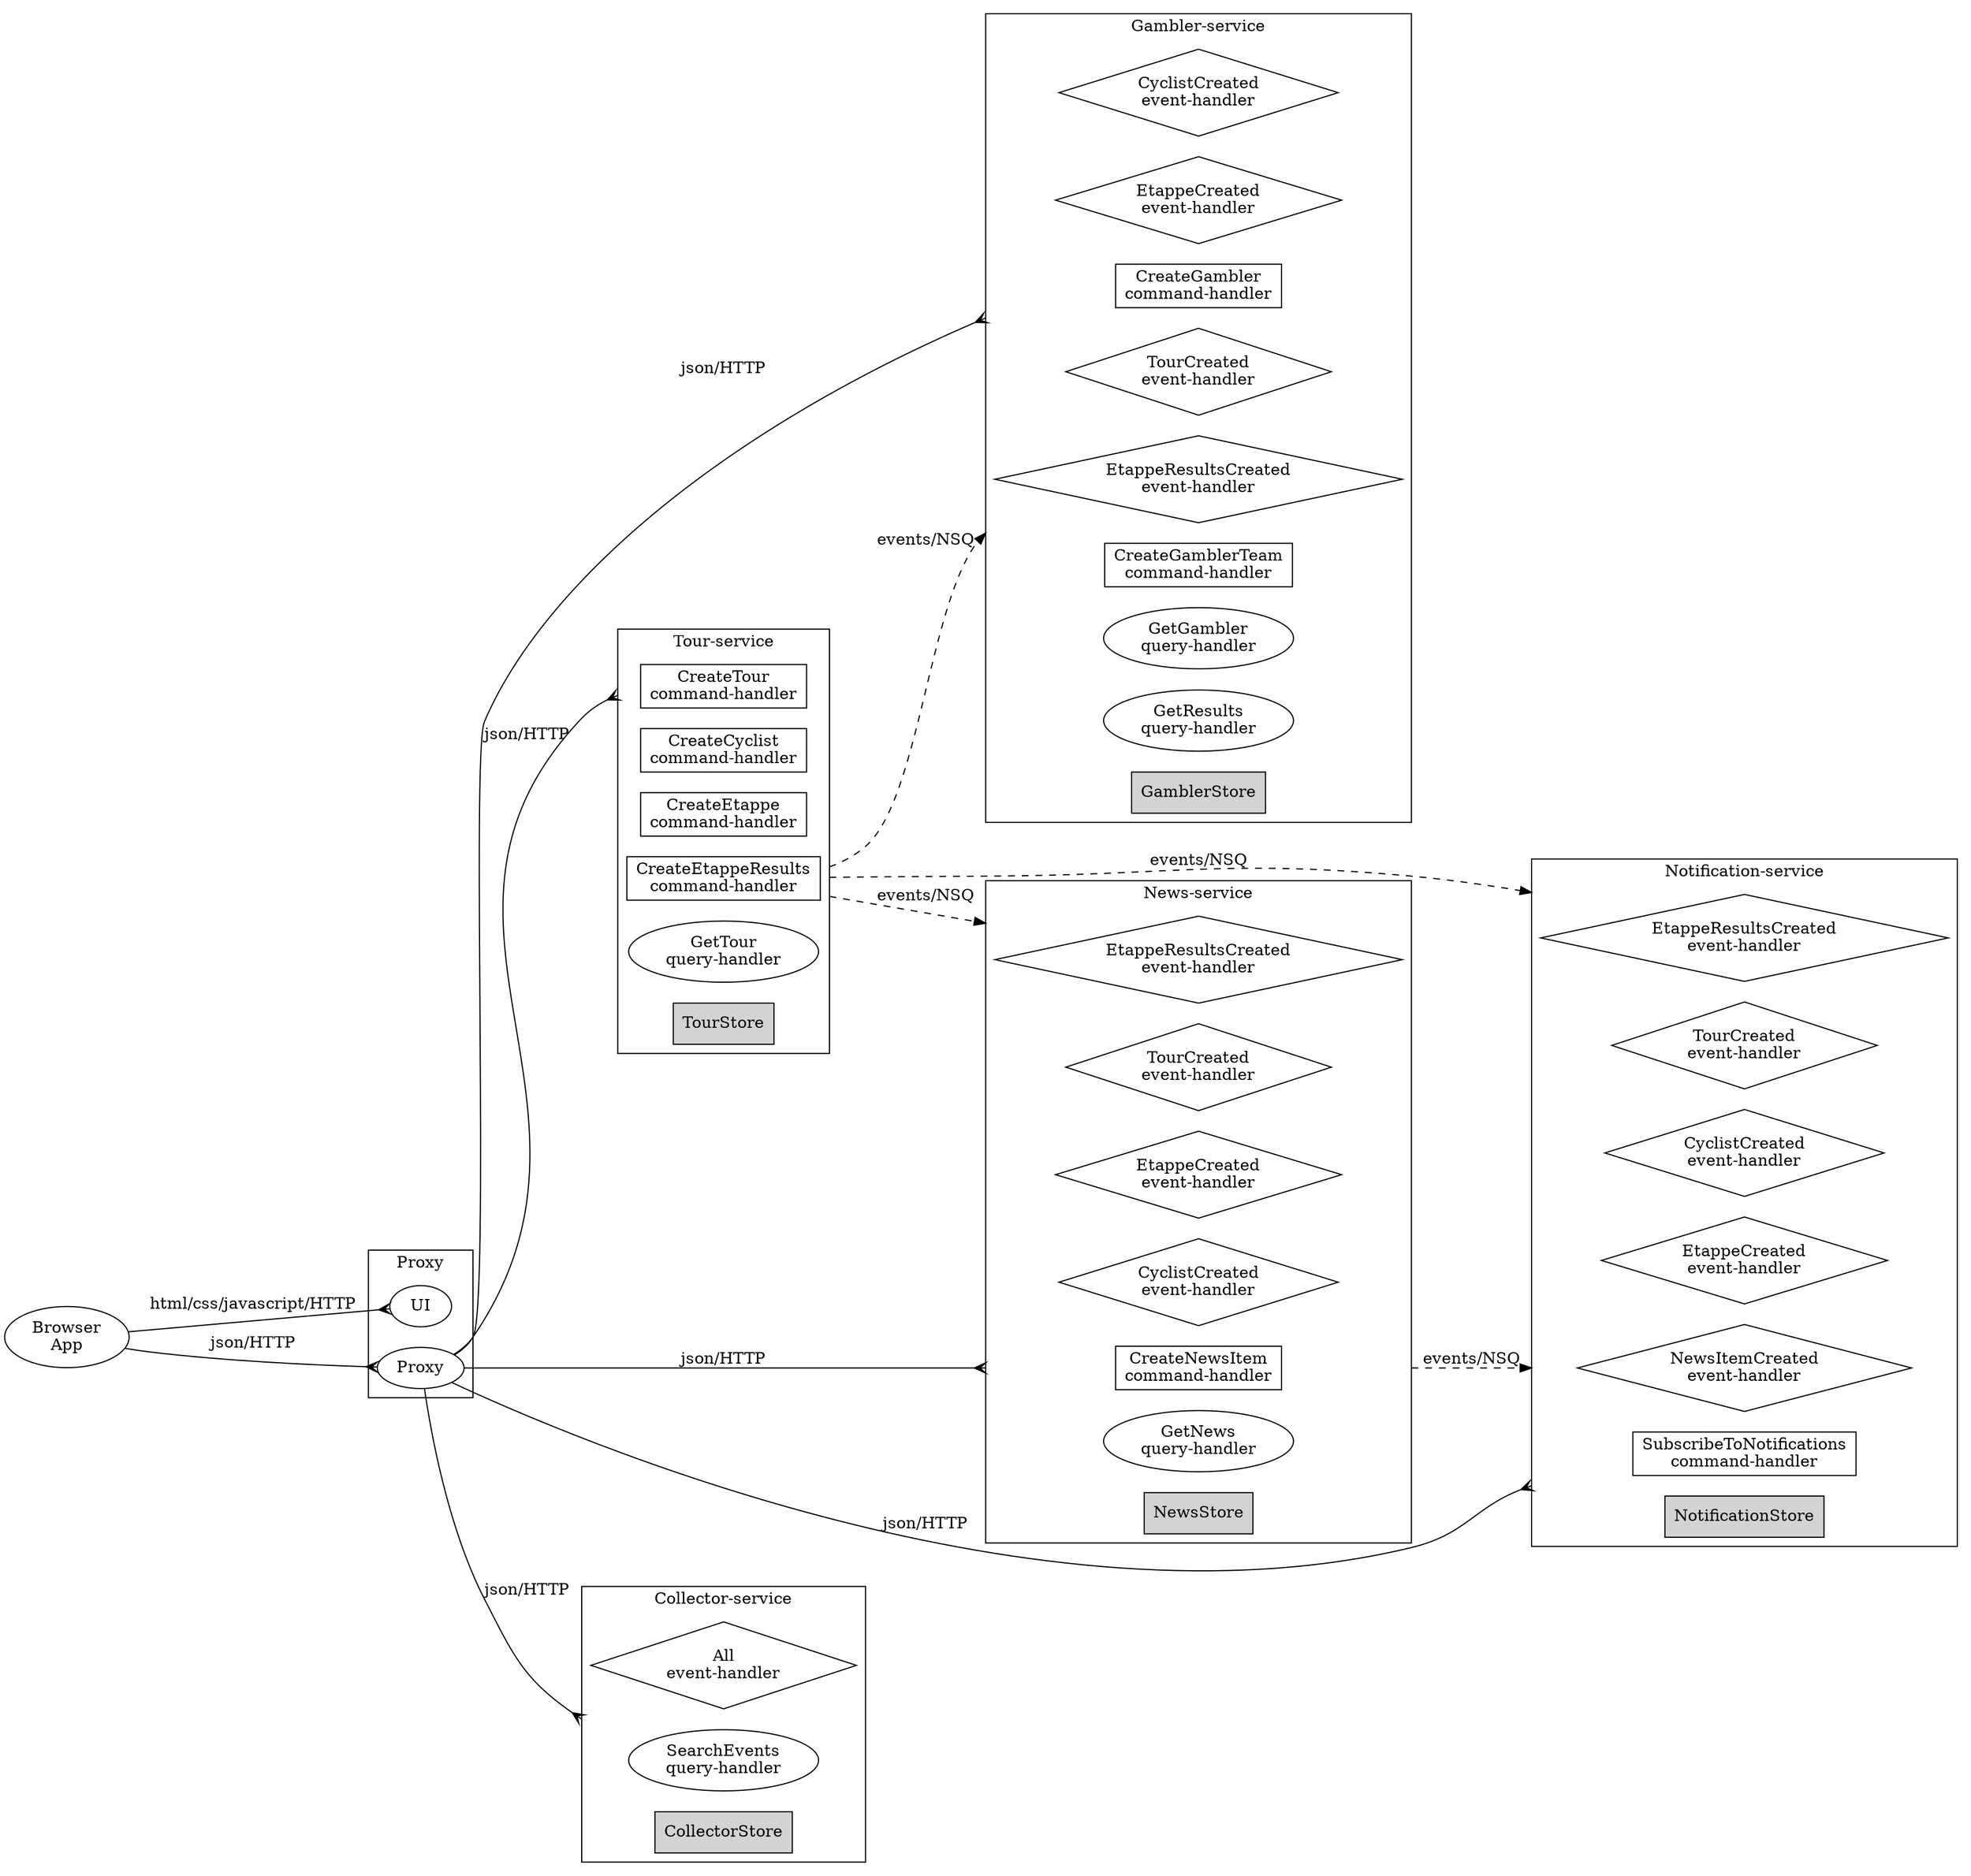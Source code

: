 // Generated automatically by microgen: do not edit manually

digraph G {
    graph [compound=true, rankdir=LR];

	subgraph clusterproxy {
        label="Proxy";

        "UI";
        "Proxy";
    }

// services

	subgraph clustertour {
		
		label="Tour-service";

		// events
		
		// commands
		
			 
				"TourCreateTour"  [label="CreateTour\ncommand-handler", shape=box];
			
		
			 
				"TourCreateCyclist"  [label="CreateCyclist\ncommand-handler", shape=box];
			
		
			 
				"TourCreateEtappe"  [label="CreateEtappe\ncommand-handler", shape=box];
			
		
			 
				"TourCreateEtappeResults"  [label="CreateEtappeResults\ncommand-handler", shape=box];
			
		
			
			    "TourGetTour"  [label="GetTour\nquery-handler"];
			
		
		// store
		"TourStore" [shape=box, style=filled];
	}

	subgraph clustergambler {
		
		label="Gambler-service";

		// events
		 
			"GamblerCyclistCreated" [label="CyclistCreated\nevent-handler", shape=diamond];
		 
			"GamblerEtappeCreated" [label="EtappeCreated\nevent-handler", shape=diamond];
		 
			"GamblerEtappeResultsCreated" [label="EtappeResultsCreated\nevent-handler", shape=diamond];
		 
			"GamblerTourCreated" [label="TourCreated\nevent-handler", shape=diamond];
		
		// commands
		
			 
				"GamblerCreateGambler"  [label="CreateGambler\ncommand-handler", shape=box];
			
		
			 
				"GamblerCreateGamblerTeam"  [label="CreateGamblerTeam\ncommand-handler", shape=box];
			
		
			
			    "GamblerGetGambler"  [label="GetGambler\nquery-handler"];
			
		
			
			    "GamblerGetResults"  [label="GetResults\nquery-handler"];
			
		
		// store
		"GamblerStore" [shape=box, style=filled];
	}

	subgraph clusternews {
		
		label="News-service";

		// events
		 
			"NewsEtappeResultsCreated" [label="EtappeResultsCreated\nevent-handler", shape=diamond];
		 
			"NewsTourCreated" [label="TourCreated\nevent-handler", shape=diamond];
		 
			"NewsEtappeCreated" [label="EtappeCreated\nevent-handler", shape=diamond];
		 
			"NewsCyclistCreated" [label="CyclistCreated\nevent-handler", shape=diamond];
		
		// commands
		
			 
				"NewsCreateNewsItem"  [label="CreateNewsItem\ncommand-handler", shape=box];
			
		
			
			    "NewsGetNews"  [label="GetNews\nquery-handler"];
			
		
		// store
		"NewsStore" [shape=box, style=filled];
	}

	subgraph clusternotification {
		
		label="Notification-service";

		// events
		 
			"NotificationNewsItemCreated" [label="NewsItemCreated\nevent-handler", shape=diamond];
		 
			"NotificationTourCreated" [label="TourCreated\nevent-handler", shape=diamond];
		 
			"NotificationCyclistCreated" [label="CyclistCreated\nevent-handler", shape=diamond];
		 
			"NotificationEtappeCreated" [label="EtappeCreated\nevent-handler", shape=diamond];
		 
			"NotificationEtappeResultsCreated" [label="EtappeResultsCreated\nevent-handler", shape=diamond];
		
		// commands
		
			 
				"NotificationSubscribeToNotifications"  [label="SubscribeToNotifications\ncommand-handler", shape=box];
			
		
		// store
		"NotificationStore" [shape=box, style=filled];
	}


	subgraph clustercollector {
		label="Collector-service";
		
		"Any" [label="All\nevent-handler", shape=diamond];
		"CollectorSearchEvents"  [label="SearchEvents\nquery-handler"];
		"CollectorStore" [shape=box, style=filled];
    }

// legend does not really clear things, so skip
//    subgraph clusterlegend {
//		label="Legend";
//		"CommandHandler"  [label="Command-handler", shape=box];
//		"EventHandler"  [label="Event-handler", shape=diamond];
//		"QueryHandler"  [label="Query-handler"];
//		"Store local to service" [shape=box, style=filled];
//   }
//	"CommandHandler" -> "EventHandler" [label="event", style=dashed];
//    "Client" -> "CommandHandler" [label="command over HTTP"];
//    "Client" -> "QueryHandler" [label="query over HTTP"];


	// edges
	"Browser\nApp" -> "UI" [label="html/css/javascript/HTTP",arrowhead=crow];
	"Browser\nApp" -> "Proxy" [label="json/HTTP",arrowhead=crow];
	
	// edges for comamnds

	
	"Proxy" -> "TourCreateTour" [label="json/HTTP", lhead=clustertour, arrowhead=crow];
	// omit other commands and queries for readability
	
	//"Proxy" -> "TourCreateCyclist" [label="json/HTTP", arrowhead=crow];
	
	//"Proxy" -> "TourCreateEtappe" [label="json/HTTP", arrowhead=crow];
	
	//"Proxy" -> "TourCreateEtappeResults" [label="json/HTTP", arrowhead=crow];
	
	//"Proxy" -> "TourGetTour" [label="json/HTTP", arrowhead=crow];
	

	
	"Proxy" -> "GamblerCreateGambler" [label="json/HTTP", lhead=clustergambler, arrowhead=crow];
	// omit other commands and queries for readability
	
	//"Proxy" -> "GamblerCreateGamblerTeam" [label="json/HTTP", arrowhead=crow];
	
	//"Proxy" -> "GamblerGetGambler" [label="json/HTTP", arrowhead=crow];
	
	//"Proxy" -> "GamblerGetResults" [label="json/HTTP", arrowhead=crow];
	

	
	"Proxy" -> "NewsCreateNewsItem" [label="json/HTTP", lhead=clusternews, arrowhead=crow];
	// omit other commands and queries for readability
	
	//"Proxy" -> "NewsGetNews" [label="json/HTTP", arrowhead=crow];
	

	
	"Proxy" -> "NotificationSubscribeToNotifications" [label="json/HTTP", lhead=clusternotification, arrowhead=crow];
	// omit other commands and queries for readability
	

	"Proxy" -> "CollectorSearchEvents" [label="json/HTTP", lhead=clustercollector, arrowhead=crow];

	// edges for events
	"TourCreateEtappeResults" -> "NotificationEtappeResultsCreated" [label="events/NSQ", ltail="clustertour", lhead="clusternotification",style=dashed];
	"NewsCreateNewsItem" -> "NotificationNewsItemCreated" [label="events/NSQ", ltail="clusternews", lhead="clusternotification",style=dashed];
	"TourCreateEtappeResults" -> "GamblerEtappeResultsCreated" [label="events/NSQ", ltail="clustertour", lhead="clustergambler",style=dashed];
	"TourCreateEtappeResults" -> "NewsEtappeResultsCreated" [label="events/NSQ", ltail="clustertour", lhead="clusternews",style=dashed];


}